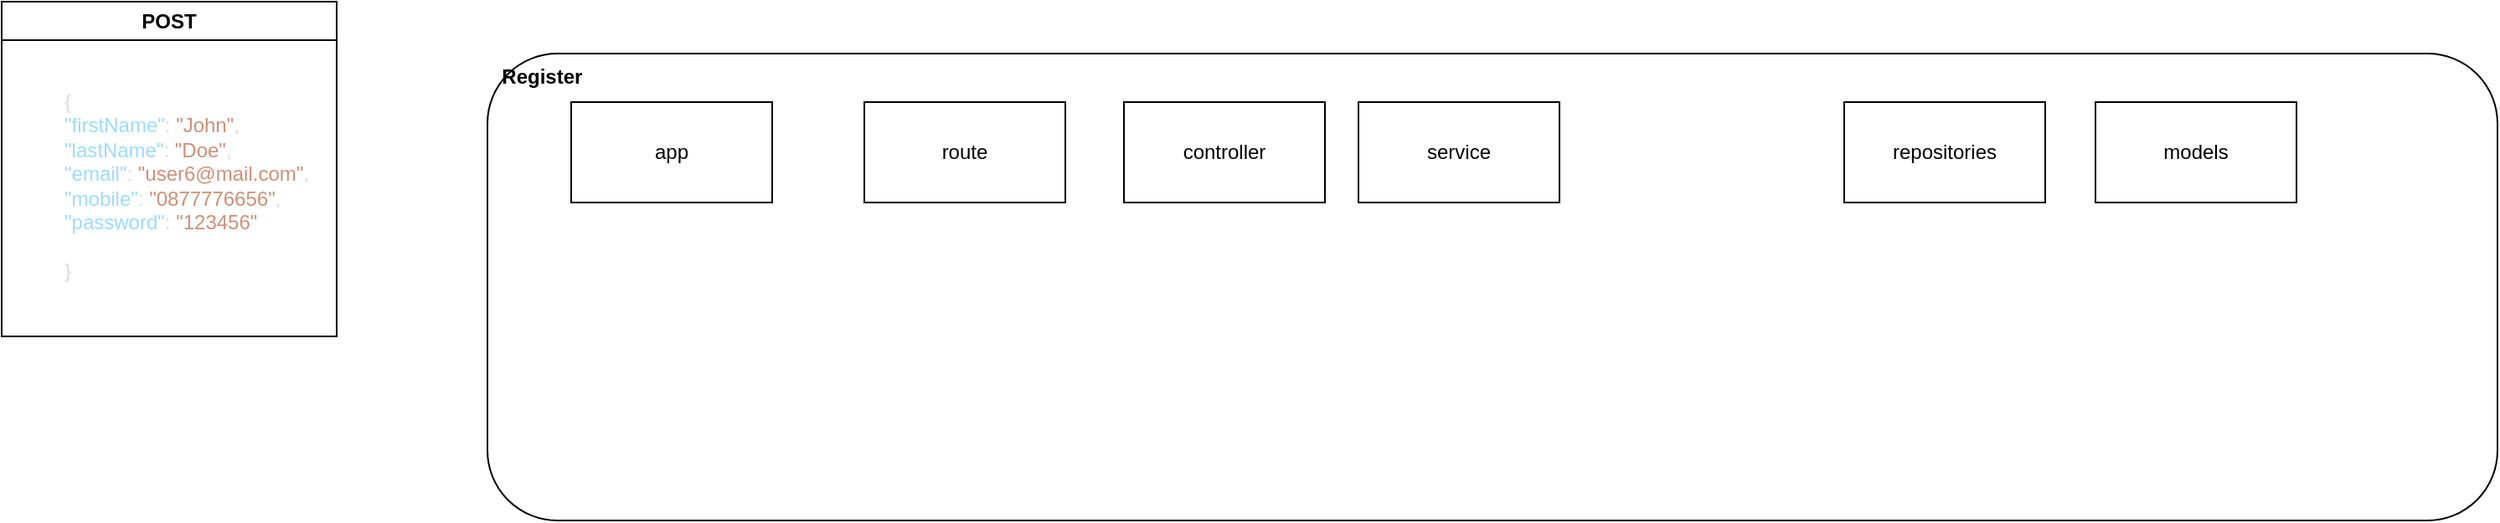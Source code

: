 <mxfile>
    <diagram id="NXnPSImW4q4fsONm28cZ" name="Auth">
        <mxGraphModel dx="2068" dy="633" grid="1" gridSize="10" guides="1" tooltips="1" connect="1" arrows="1" fold="1" page="1" pageScale="1" pageWidth="850" pageHeight="1100" math="0" shadow="0">
            <root>
                <mxCell id="0"/>
                <mxCell id="1" parent="0"/>
                <mxCell id="8" value="&lt;b&gt;&amp;nbsp; Register&lt;/b&gt;" style="rounded=1;whiteSpace=wrap;html=1;align=left;verticalAlign=top;" parent="1" vertex="1">
                    <mxGeometry x="170" y="211" width="1200" height="279" as="geometry"/>
                </mxCell>
                <mxCell id="2" value="app" style="rounded=0;whiteSpace=wrap;html=1;" parent="1" vertex="1">
                    <mxGeometry x="220" y="240" width="120" height="60" as="geometry"/>
                </mxCell>
                <mxCell id="3" value="route" style="rounded=0;whiteSpace=wrap;html=1;" parent="1" vertex="1">
                    <mxGeometry x="395" y="240" width="120" height="60" as="geometry"/>
                </mxCell>
                <mxCell id="4" value="controller" style="rounded=0;whiteSpace=wrap;html=1;" parent="1" vertex="1">
                    <mxGeometry x="550" y="240" width="120" height="60" as="geometry"/>
                </mxCell>
                <mxCell id="5" value="service" style="rounded=0;whiteSpace=wrap;html=1;" parent="1" vertex="1">
                    <mxGeometry x="690" y="240" width="120" height="60" as="geometry"/>
                </mxCell>
                <mxCell id="6" value="repositories" style="rounded=0;whiteSpace=wrap;html=1;" parent="1" vertex="1">
                    <mxGeometry x="980" y="240" width="120" height="60" as="geometry"/>
                </mxCell>
                <mxCell id="7" value="models" style="rounded=0;whiteSpace=wrap;html=1;" parent="1" vertex="1">
                    <mxGeometry x="1130" y="240" width="120" height="60" as="geometry"/>
                </mxCell>
                <mxCell id="12" value="" style="group" vertex="1" connectable="0" parent="1">
                    <mxGeometry x="-120" y="180" width="200" height="200" as="geometry"/>
                </mxCell>
                <mxCell id="10" value="POST" style="swimlane;whiteSpace=wrap;html=1;" vertex="1" parent="12">
                    <mxGeometry width="200" height="200" as="geometry"/>
                </mxCell>
                <mxCell id="11" value="&lt;div style=&quot;color: rgb(212, 212, 212); text-align: left;&quot;&gt;&lt;span style=&quot;color: rgb(220, 220, 220);&quot;&gt;{&lt;/span&gt;&lt;/div&gt;&lt;div style=&quot;color: rgb(212, 212, 212); text-align: left;&quot;&gt;&lt;span style=&quot;color: rgb(156, 220, 254);&quot;&gt;&quot;firstName&quot;&lt;/span&gt;&lt;span style=&quot;color: rgb(220, 220, 220);&quot;&gt;:&lt;/span&gt;&amp;nbsp;&lt;span style=&quot;color: rgb(206, 145, 120);&quot;&gt;&quot;John&quot;&lt;/span&gt;&lt;span style=&quot;color: rgb(220, 220, 220);&quot;&gt;,&lt;/span&gt;&lt;/div&gt;&lt;div style=&quot;color: rgb(212, 212, 212); text-align: left;&quot;&gt;&lt;span style=&quot;color: rgb(156, 220, 254);&quot;&gt;&quot;lastName&quot;&lt;/span&gt;&lt;span style=&quot;color: rgb(220, 220, 220);&quot;&gt;:&lt;/span&gt;&amp;nbsp;&lt;span style=&quot;color: rgb(206, 145, 120);&quot;&gt;&quot;Doe&quot;&lt;/span&gt;&lt;span style=&quot;color: rgb(220, 220, 220);&quot;&gt;,&lt;/span&gt;&lt;/div&gt;&lt;div style=&quot;color: rgb(212, 212, 212); text-align: left;&quot;&gt;&lt;span style=&quot;color: rgb(156, 220, 254);&quot;&gt;&quot;email&quot;&lt;/span&gt;&lt;span style=&quot;color: rgb(220, 220, 220);&quot;&gt;:&lt;/span&gt;&amp;nbsp;&lt;span style=&quot;color: rgb(206, 145, 120);&quot;&gt;&quot;user6@mail.com&quot;&lt;/span&gt;&lt;span style=&quot;color: rgb(220, 220, 220);&quot;&gt;,&lt;/span&gt;&lt;/div&gt;&lt;div style=&quot;color: rgb(212, 212, 212); text-align: left;&quot;&gt;&lt;span style=&quot;color: rgb(156, 220, 254);&quot;&gt;&quot;mobile&quot;&lt;/span&gt;&lt;span style=&quot;color: rgb(220, 220, 220);&quot;&gt;:&lt;/span&gt;&amp;nbsp;&lt;span style=&quot;color: rgb(206, 145, 120);&quot;&gt;&quot;0877776656&quot;&lt;/span&gt;&lt;span style=&quot;color: rgb(220, 220, 220);&quot;&gt;,&lt;/span&gt;&lt;/div&gt;&lt;div style=&quot;color: rgb(212, 212, 212); text-align: left;&quot;&gt;&lt;span style=&quot;color: rgb(156, 220, 254);&quot;&gt;&quot;password&quot;&lt;/span&gt;&lt;span style=&quot;color: rgb(220, 220, 220);&quot;&gt;:&lt;/span&gt;&amp;nbsp;&lt;span style=&quot;color: rgb(206, 145, 120);&quot;&gt;&quot;123456&quot;&lt;/span&gt;&lt;/div&gt;&lt;br style=&quot;color: rgb(212, 212, 212); text-align: left;&quot;&gt;&lt;div style=&quot;color: rgb(212, 212, 212); text-align: left;&quot;&gt;&lt;span style=&quot;color: rgb(220, 220, 220);&quot;&gt;}&lt;/span&gt;&lt;/div&gt;" style="text;html=1;align=center;verticalAlign=middle;resizable=0;points=[];autosize=1;strokeColor=none;fillColor=none;" vertex="1" parent="12">
                    <mxGeometry x="25" y="45" width="170" height="130" as="geometry"/>
                </mxCell>
            </root>
        </mxGraphModel>
    </diagram>
</mxfile>